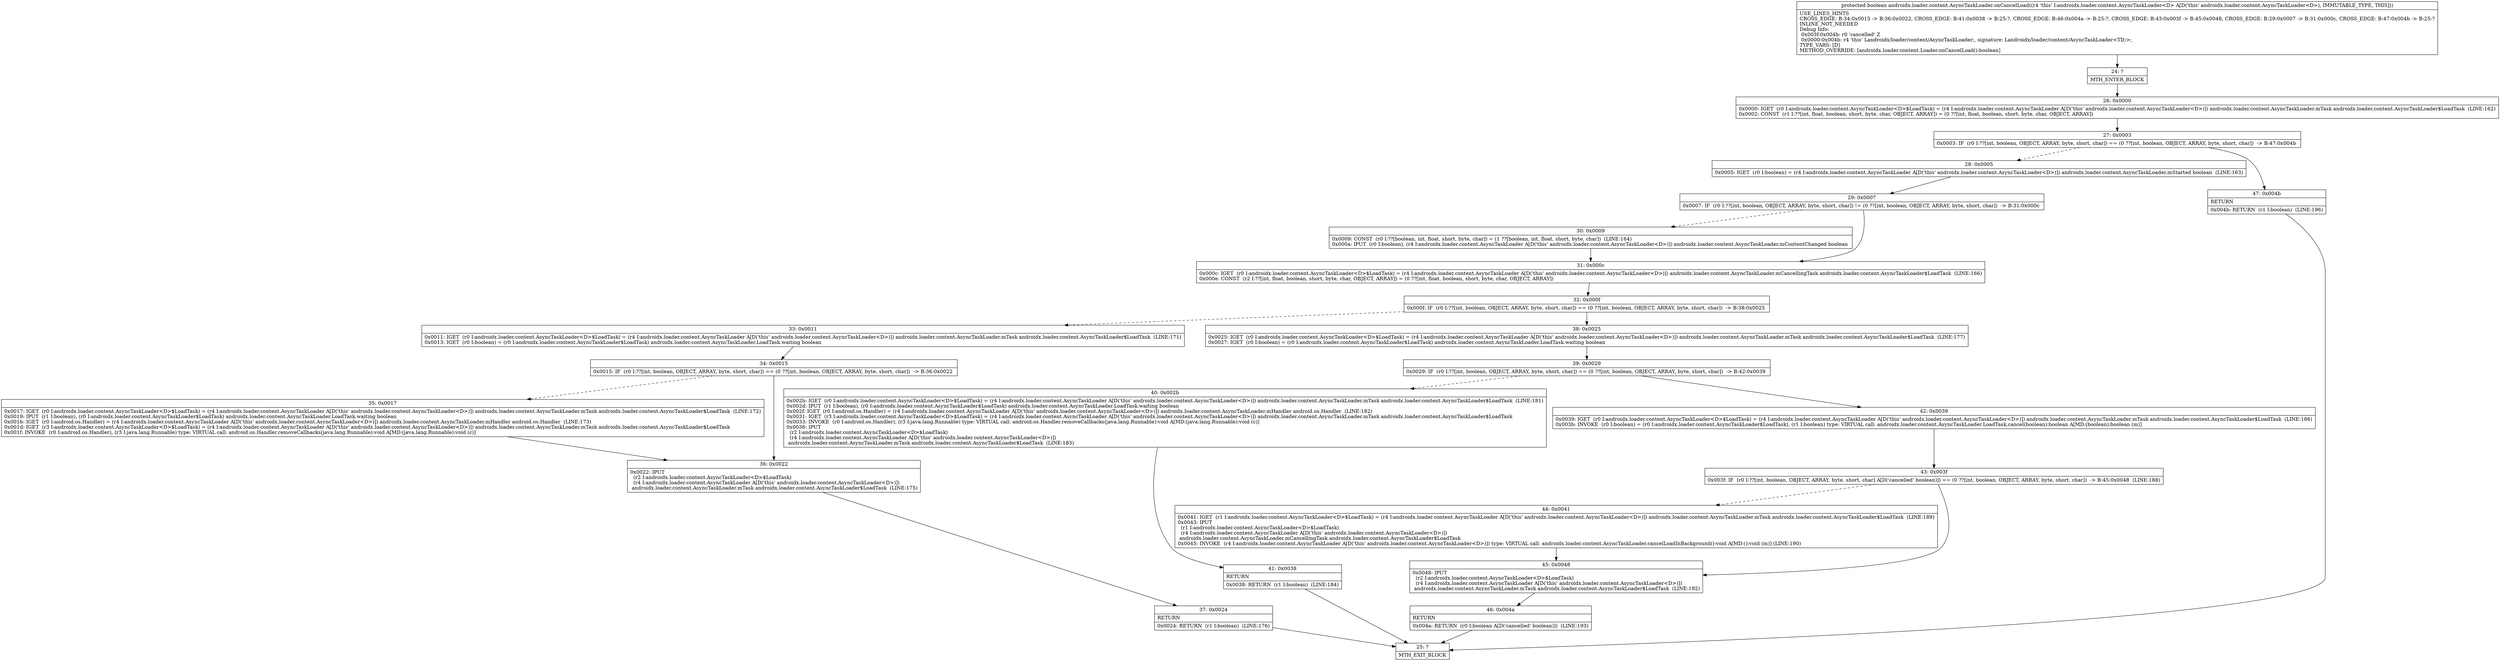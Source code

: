 digraph "CFG forandroidx.loader.content.AsyncTaskLoader.onCancelLoad()Z" {
Node_24 [shape=record,label="{24\:\ ?|MTH_ENTER_BLOCK\l}"];
Node_26 [shape=record,label="{26\:\ 0x0000|0x0000: IGET  (r0 I:androidx.loader.content.AsyncTaskLoader\<D\>$LoadTask) = (r4 I:androidx.loader.content.AsyncTaskLoader A[D('this' androidx.loader.content.AsyncTaskLoader\<D\>)]) androidx.loader.content.AsyncTaskLoader.mTask androidx.loader.content.AsyncTaskLoader$LoadTask  (LINE:162)\l0x0002: CONST  (r1 I:??[int, float, boolean, short, byte, char, OBJECT, ARRAY]) = (0 ??[int, float, boolean, short, byte, char, OBJECT, ARRAY]) \l}"];
Node_27 [shape=record,label="{27\:\ 0x0003|0x0003: IF  (r0 I:??[int, boolean, OBJECT, ARRAY, byte, short, char]) == (0 ??[int, boolean, OBJECT, ARRAY, byte, short, char])  \-\> B:47:0x004b \l}"];
Node_28 [shape=record,label="{28\:\ 0x0005|0x0005: IGET  (r0 I:boolean) = (r4 I:androidx.loader.content.AsyncTaskLoader A[D('this' androidx.loader.content.AsyncTaskLoader\<D\>)]) androidx.loader.content.AsyncTaskLoader.mStarted boolean  (LINE:163)\l}"];
Node_29 [shape=record,label="{29\:\ 0x0007|0x0007: IF  (r0 I:??[int, boolean, OBJECT, ARRAY, byte, short, char]) != (0 ??[int, boolean, OBJECT, ARRAY, byte, short, char])  \-\> B:31:0x000c \l}"];
Node_30 [shape=record,label="{30\:\ 0x0009|0x0009: CONST  (r0 I:??[boolean, int, float, short, byte, char]) = (1 ??[boolean, int, float, short, byte, char])  (LINE:164)\l0x000a: IPUT  (r0 I:boolean), (r4 I:androidx.loader.content.AsyncTaskLoader A[D('this' androidx.loader.content.AsyncTaskLoader\<D\>)]) androidx.loader.content.AsyncTaskLoader.mContentChanged boolean \l}"];
Node_31 [shape=record,label="{31\:\ 0x000c|0x000c: IGET  (r0 I:androidx.loader.content.AsyncTaskLoader\<D\>$LoadTask) = (r4 I:androidx.loader.content.AsyncTaskLoader A[D('this' androidx.loader.content.AsyncTaskLoader\<D\>)]) androidx.loader.content.AsyncTaskLoader.mCancellingTask androidx.loader.content.AsyncTaskLoader$LoadTask  (LINE:166)\l0x000e: CONST  (r2 I:??[int, float, boolean, short, byte, char, OBJECT, ARRAY]) = (0 ??[int, float, boolean, short, byte, char, OBJECT, ARRAY]) \l}"];
Node_32 [shape=record,label="{32\:\ 0x000f|0x000f: IF  (r0 I:??[int, boolean, OBJECT, ARRAY, byte, short, char]) == (0 ??[int, boolean, OBJECT, ARRAY, byte, short, char])  \-\> B:38:0x0025 \l}"];
Node_33 [shape=record,label="{33\:\ 0x0011|0x0011: IGET  (r0 I:androidx.loader.content.AsyncTaskLoader\<D\>$LoadTask) = (r4 I:androidx.loader.content.AsyncTaskLoader A[D('this' androidx.loader.content.AsyncTaskLoader\<D\>)]) androidx.loader.content.AsyncTaskLoader.mTask androidx.loader.content.AsyncTaskLoader$LoadTask  (LINE:171)\l0x0013: IGET  (r0 I:boolean) = (r0 I:androidx.loader.content.AsyncTaskLoader$LoadTask) androidx.loader.content.AsyncTaskLoader.LoadTask.waiting boolean \l}"];
Node_34 [shape=record,label="{34\:\ 0x0015|0x0015: IF  (r0 I:??[int, boolean, OBJECT, ARRAY, byte, short, char]) == (0 ??[int, boolean, OBJECT, ARRAY, byte, short, char])  \-\> B:36:0x0022 \l}"];
Node_35 [shape=record,label="{35\:\ 0x0017|0x0017: IGET  (r0 I:androidx.loader.content.AsyncTaskLoader\<D\>$LoadTask) = (r4 I:androidx.loader.content.AsyncTaskLoader A[D('this' androidx.loader.content.AsyncTaskLoader\<D\>)]) androidx.loader.content.AsyncTaskLoader.mTask androidx.loader.content.AsyncTaskLoader$LoadTask  (LINE:172)\l0x0019: IPUT  (r1 I:boolean), (r0 I:androidx.loader.content.AsyncTaskLoader$LoadTask) androidx.loader.content.AsyncTaskLoader.LoadTask.waiting boolean \l0x001b: IGET  (r0 I:android.os.Handler) = (r4 I:androidx.loader.content.AsyncTaskLoader A[D('this' androidx.loader.content.AsyncTaskLoader\<D\>)]) androidx.loader.content.AsyncTaskLoader.mHandler android.os.Handler  (LINE:173)\l0x001d: IGET  (r3 I:androidx.loader.content.AsyncTaskLoader\<D\>$LoadTask) = (r4 I:androidx.loader.content.AsyncTaskLoader A[D('this' androidx.loader.content.AsyncTaskLoader\<D\>)]) androidx.loader.content.AsyncTaskLoader.mTask androidx.loader.content.AsyncTaskLoader$LoadTask \l0x001f: INVOKE  (r0 I:android.os.Handler), (r3 I:java.lang.Runnable) type: VIRTUAL call: android.os.Handler.removeCallbacks(java.lang.Runnable):void A[MD:(java.lang.Runnable):void (c)]\l}"];
Node_36 [shape=record,label="{36\:\ 0x0022|0x0022: IPUT  \l  (r2 I:androidx.loader.content.AsyncTaskLoader\<D\>$LoadTask)\l  (r4 I:androidx.loader.content.AsyncTaskLoader A[D('this' androidx.loader.content.AsyncTaskLoader\<D\>)])\l androidx.loader.content.AsyncTaskLoader.mTask androidx.loader.content.AsyncTaskLoader$LoadTask  (LINE:175)\l}"];
Node_37 [shape=record,label="{37\:\ 0x0024|RETURN\l|0x0024: RETURN  (r1 I:boolean)  (LINE:176)\l}"];
Node_25 [shape=record,label="{25\:\ ?|MTH_EXIT_BLOCK\l}"];
Node_38 [shape=record,label="{38\:\ 0x0025|0x0025: IGET  (r0 I:androidx.loader.content.AsyncTaskLoader\<D\>$LoadTask) = (r4 I:androidx.loader.content.AsyncTaskLoader A[D('this' androidx.loader.content.AsyncTaskLoader\<D\>)]) androidx.loader.content.AsyncTaskLoader.mTask androidx.loader.content.AsyncTaskLoader$LoadTask  (LINE:177)\l0x0027: IGET  (r0 I:boolean) = (r0 I:androidx.loader.content.AsyncTaskLoader$LoadTask) androidx.loader.content.AsyncTaskLoader.LoadTask.waiting boolean \l}"];
Node_39 [shape=record,label="{39\:\ 0x0029|0x0029: IF  (r0 I:??[int, boolean, OBJECT, ARRAY, byte, short, char]) == (0 ??[int, boolean, OBJECT, ARRAY, byte, short, char])  \-\> B:42:0x0039 \l}"];
Node_40 [shape=record,label="{40\:\ 0x002b|0x002b: IGET  (r0 I:androidx.loader.content.AsyncTaskLoader\<D\>$LoadTask) = (r4 I:androidx.loader.content.AsyncTaskLoader A[D('this' androidx.loader.content.AsyncTaskLoader\<D\>)]) androidx.loader.content.AsyncTaskLoader.mTask androidx.loader.content.AsyncTaskLoader$LoadTask  (LINE:181)\l0x002d: IPUT  (r1 I:boolean), (r0 I:androidx.loader.content.AsyncTaskLoader$LoadTask) androidx.loader.content.AsyncTaskLoader.LoadTask.waiting boolean \l0x002f: IGET  (r0 I:android.os.Handler) = (r4 I:androidx.loader.content.AsyncTaskLoader A[D('this' androidx.loader.content.AsyncTaskLoader\<D\>)]) androidx.loader.content.AsyncTaskLoader.mHandler android.os.Handler  (LINE:182)\l0x0031: IGET  (r3 I:androidx.loader.content.AsyncTaskLoader\<D\>$LoadTask) = (r4 I:androidx.loader.content.AsyncTaskLoader A[D('this' androidx.loader.content.AsyncTaskLoader\<D\>)]) androidx.loader.content.AsyncTaskLoader.mTask androidx.loader.content.AsyncTaskLoader$LoadTask \l0x0033: INVOKE  (r0 I:android.os.Handler), (r3 I:java.lang.Runnable) type: VIRTUAL call: android.os.Handler.removeCallbacks(java.lang.Runnable):void A[MD:(java.lang.Runnable):void (c)]\l0x0036: IPUT  \l  (r2 I:androidx.loader.content.AsyncTaskLoader\<D\>$LoadTask)\l  (r4 I:androidx.loader.content.AsyncTaskLoader A[D('this' androidx.loader.content.AsyncTaskLoader\<D\>)])\l androidx.loader.content.AsyncTaskLoader.mTask androidx.loader.content.AsyncTaskLoader$LoadTask  (LINE:183)\l}"];
Node_41 [shape=record,label="{41\:\ 0x0038|RETURN\l|0x0038: RETURN  (r1 I:boolean)  (LINE:184)\l}"];
Node_42 [shape=record,label="{42\:\ 0x0039|0x0039: IGET  (r0 I:androidx.loader.content.AsyncTaskLoader\<D\>$LoadTask) = (r4 I:androidx.loader.content.AsyncTaskLoader A[D('this' androidx.loader.content.AsyncTaskLoader\<D\>)]) androidx.loader.content.AsyncTaskLoader.mTask androidx.loader.content.AsyncTaskLoader$LoadTask  (LINE:186)\l0x003b: INVOKE  (r0 I:boolean) = (r0 I:androidx.loader.content.AsyncTaskLoader$LoadTask), (r1 I:boolean) type: VIRTUAL call: androidx.loader.content.AsyncTaskLoader.LoadTask.cancel(boolean):boolean A[MD:(boolean):boolean (m)]\l}"];
Node_43 [shape=record,label="{43\:\ 0x003f|0x003f: IF  (r0 I:??[int, boolean, OBJECT, ARRAY, byte, short, char] A[D('cancelled' boolean)]) == (0 ??[int, boolean, OBJECT, ARRAY, byte, short, char])  \-\> B:45:0x0048  (LINE:188)\l}"];
Node_44 [shape=record,label="{44\:\ 0x0041|0x0041: IGET  (r1 I:androidx.loader.content.AsyncTaskLoader\<D\>$LoadTask) = (r4 I:androidx.loader.content.AsyncTaskLoader A[D('this' androidx.loader.content.AsyncTaskLoader\<D\>)]) androidx.loader.content.AsyncTaskLoader.mTask androidx.loader.content.AsyncTaskLoader$LoadTask  (LINE:189)\l0x0043: IPUT  \l  (r1 I:androidx.loader.content.AsyncTaskLoader\<D\>$LoadTask)\l  (r4 I:androidx.loader.content.AsyncTaskLoader A[D('this' androidx.loader.content.AsyncTaskLoader\<D\>)])\l androidx.loader.content.AsyncTaskLoader.mCancellingTask androidx.loader.content.AsyncTaskLoader$LoadTask \l0x0045: INVOKE  (r4 I:androidx.loader.content.AsyncTaskLoader A[D('this' androidx.loader.content.AsyncTaskLoader\<D\>)]) type: VIRTUAL call: androidx.loader.content.AsyncTaskLoader.cancelLoadInBackground():void A[MD:():void (m)] (LINE:190)\l}"];
Node_45 [shape=record,label="{45\:\ 0x0048|0x0048: IPUT  \l  (r2 I:androidx.loader.content.AsyncTaskLoader\<D\>$LoadTask)\l  (r4 I:androidx.loader.content.AsyncTaskLoader A[D('this' androidx.loader.content.AsyncTaskLoader\<D\>)])\l androidx.loader.content.AsyncTaskLoader.mTask androidx.loader.content.AsyncTaskLoader$LoadTask  (LINE:192)\l}"];
Node_46 [shape=record,label="{46\:\ 0x004a|RETURN\l|0x004a: RETURN  (r0 I:boolean A[D('cancelled' boolean)])  (LINE:193)\l}"];
Node_47 [shape=record,label="{47\:\ 0x004b|RETURN\l|0x004b: RETURN  (r1 I:boolean)  (LINE:196)\l}"];
MethodNode[shape=record,label="{protected boolean androidx.loader.content.AsyncTaskLoader.onCancelLoad((r4 'this' I:androidx.loader.content.AsyncTaskLoader\<D\> A[D('this' androidx.loader.content.AsyncTaskLoader\<D\>), IMMUTABLE_TYPE, THIS]))  | USE_LINES_HINTS\lCROSS_EDGE: B:34:0x0015 \-\> B:36:0x0022, CROSS_EDGE: B:41:0x0038 \-\> B:25:?, CROSS_EDGE: B:46:0x004a \-\> B:25:?, CROSS_EDGE: B:43:0x003f \-\> B:45:0x0048, CROSS_EDGE: B:29:0x0007 \-\> B:31:0x000c, CROSS_EDGE: B:47:0x004b \-\> B:25:?\lINLINE_NOT_NEEDED\lDebug Info:\l  0x003f\-0x004b: r0 'cancelled' Z\l  0x0000\-0x004b: r4 'this' Landroidx\/loader\/content\/AsyncTaskLoader;, signature: Landroidx\/loader\/content\/AsyncTaskLoader\<TD;\>;\lTYPE_VARS: [D]\lMETHOD_OVERRIDE: [androidx.loader.content.Loader.onCancelLoad():boolean]\l}"];
MethodNode -> Node_24;Node_24 -> Node_26;
Node_26 -> Node_27;
Node_27 -> Node_28[style=dashed];
Node_27 -> Node_47;
Node_28 -> Node_29;
Node_29 -> Node_30[style=dashed];
Node_29 -> Node_31;
Node_30 -> Node_31;
Node_31 -> Node_32;
Node_32 -> Node_33[style=dashed];
Node_32 -> Node_38;
Node_33 -> Node_34;
Node_34 -> Node_35[style=dashed];
Node_34 -> Node_36;
Node_35 -> Node_36;
Node_36 -> Node_37;
Node_37 -> Node_25;
Node_38 -> Node_39;
Node_39 -> Node_40[style=dashed];
Node_39 -> Node_42;
Node_40 -> Node_41;
Node_41 -> Node_25;
Node_42 -> Node_43;
Node_43 -> Node_44[style=dashed];
Node_43 -> Node_45;
Node_44 -> Node_45;
Node_45 -> Node_46;
Node_46 -> Node_25;
Node_47 -> Node_25;
}

